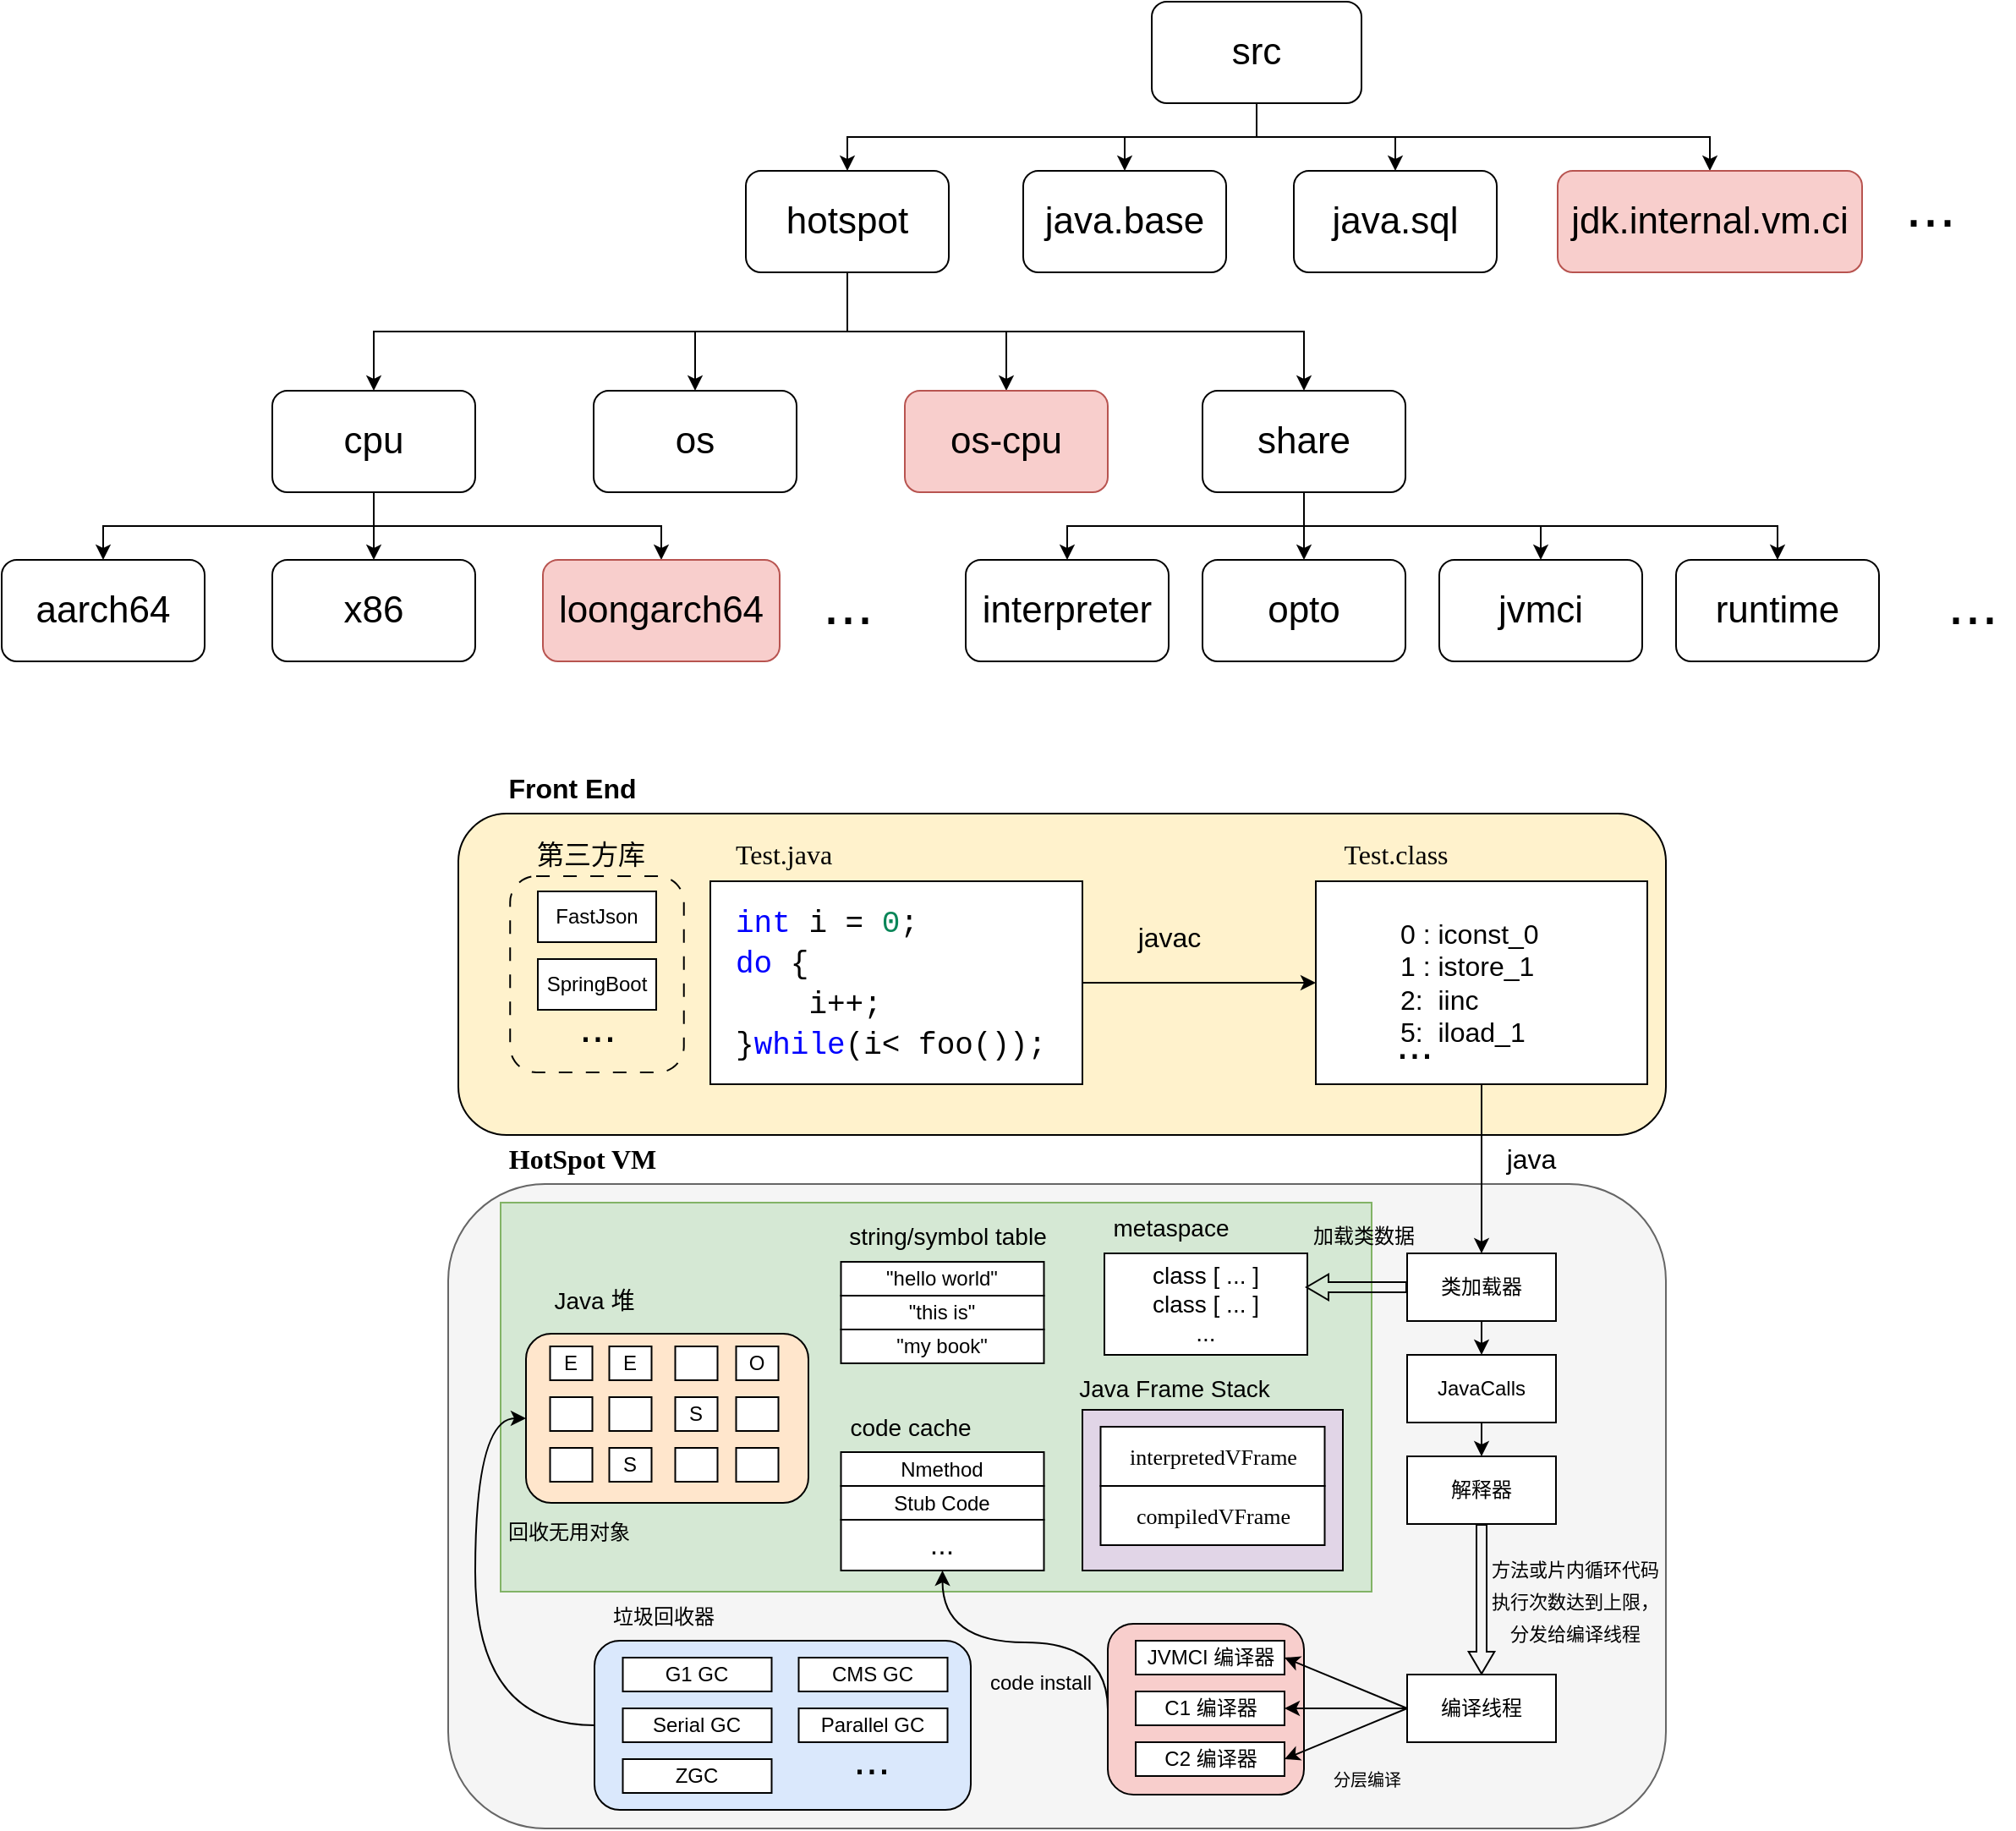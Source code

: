 <mxfile version="26.2.5">
  <diagram name="Page-1" id="syeT5-5dFwp5H6gLEFHU">
    <mxGraphModel dx="2062" dy="661" grid="1" gridSize="10" guides="1" tooltips="1" connect="1" arrows="1" fold="1" page="1" pageScale="1" pageWidth="827" pageHeight="1169" math="0" shadow="0">
      <root>
        <mxCell id="0" />
        <mxCell id="1" parent="0" />
        <mxCell id="dGU2JM1U2xvoP2tc2JVG-95" value="" style="rounded=1;whiteSpace=wrap;html=1;fillColor=#fff2cc;strokeColor=default;" parent="1" vertex="1">
          <mxGeometry x="60" y="580" width="714" height="190" as="geometry" />
        </mxCell>
        <mxCell id="dGU2JM1U2xvoP2tc2JVG-61" value="" style="rounded=1;whiteSpace=wrap;html=1;fillColor=#f5f5f5;fontColor=#333333;strokeColor=#666666;" parent="1" vertex="1">
          <mxGeometry x="54" y="799" width="720" height="381" as="geometry" />
        </mxCell>
        <mxCell id="dGU2JM1U2xvoP2tc2JVG-94" value="" style="rounded=0;whiteSpace=wrap;html=1;fillColor=#d5e8d4;strokeColor=#82b366;" parent="1" vertex="1">
          <mxGeometry x="85" y="810" width="515" height="230" as="geometry" />
        </mxCell>
        <mxCell id="dGU2JM1U2xvoP2tc2JVG-85" style="edgeStyle=orthogonalEdgeStyle;rounded=0;orthogonalLoop=1;jettySize=auto;html=1;exitX=0;exitY=0.5;exitDx=0;exitDy=0;entryX=0.5;entryY=1;entryDx=0;entryDy=0;curved=1;" parent="1" source="dGU2JM1U2xvoP2tc2JVG-84" target="dGU2JM1U2xvoP2tc2JVG-47" edge="1">
          <mxGeometry relative="1" as="geometry">
            <Array as="points">
              <mxPoint x="444" y="1070" />
              <mxPoint x="346" y="1070" />
            </Array>
          </mxGeometry>
        </mxCell>
        <mxCell id="dGU2JM1U2xvoP2tc2JVG-84" value="" style="rounded=1;whiteSpace=wrap;html=1;fillColor=#f8cecc;strokeColor=default;" parent="1" vertex="1">
          <mxGeometry x="444" y="1059" width="116" height="101" as="geometry" />
        </mxCell>
        <mxCell id="dGU2JM1U2xvoP2tc2JVG-80" value="" style="rounded=1;whiteSpace=wrap;html=1;fillColor=#ffe6cc;strokeColor=default;" parent="1" vertex="1">
          <mxGeometry x="100" y="887.5" width="167" height="100" as="geometry" />
        </mxCell>
        <mxCell id="dGU2JM1U2xvoP2tc2JVG-77" value="" style="rounded=1;whiteSpace=wrap;html=1;fillColor=#dae8fc;strokeColor=default;" parent="1" vertex="1">
          <mxGeometry x="140.5" y="1069" width="222.5" height="100" as="geometry" />
        </mxCell>
        <mxCell id="dGU2JM1U2xvoP2tc2JVG-53" value="" style="rounded=0;whiteSpace=wrap;html=1;fillColor=#e1d5e7;strokeColor=default;" parent="1" vertex="1">
          <mxGeometry x="429" y="932.5" width="154" height="95" as="geometry" />
        </mxCell>
        <mxCell id="0ipLXNka5gpPY9lueDXf-29" style="edgeStyle=orthogonalEdgeStyle;rounded=0;orthogonalLoop=1;jettySize=auto;html=1;exitX=0.5;exitY=1;exitDx=0;exitDy=0;fontSize=22;" parent="1" source="0ipLXNka5gpPY9lueDXf-1" target="0ipLXNka5gpPY9lueDXf-3" edge="1">
          <mxGeometry relative="1" as="geometry" />
        </mxCell>
        <mxCell id="0ipLXNka5gpPY9lueDXf-30" style="edgeStyle=orthogonalEdgeStyle;rounded=0;orthogonalLoop=1;jettySize=auto;html=1;exitX=0.5;exitY=1;exitDx=0;exitDy=0;entryX=0.5;entryY=0;entryDx=0;entryDy=0;fontSize=22;" parent="1" source="0ipLXNka5gpPY9lueDXf-1" target="0ipLXNka5gpPY9lueDXf-5" edge="1">
          <mxGeometry relative="1" as="geometry" />
        </mxCell>
        <mxCell id="0ipLXNka5gpPY9lueDXf-31" style="edgeStyle=orthogonalEdgeStyle;rounded=0;orthogonalLoop=1;jettySize=auto;html=1;exitX=0.5;exitY=1;exitDx=0;exitDy=0;fontSize=22;" parent="1" source="0ipLXNka5gpPY9lueDXf-1" target="0ipLXNka5gpPY9lueDXf-4" edge="1">
          <mxGeometry relative="1" as="geometry" />
        </mxCell>
        <mxCell id="0ipLXNka5gpPY9lueDXf-32" style="edgeStyle=orthogonalEdgeStyle;rounded=0;orthogonalLoop=1;jettySize=auto;html=1;exitX=0.5;exitY=1;exitDx=0;exitDy=0;entryX=0.5;entryY=0;entryDx=0;entryDy=0;fontSize=22;" parent="1" source="0ipLXNka5gpPY9lueDXf-1" target="0ipLXNka5gpPY9lueDXf-2" edge="1">
          <mxGeometry relative="1" as="geometry" />
        </mxCell>
        <mxCell id="0ipLXNka5gpPY9lueDXf-1" value="&lt;font&gt;src&lt;/font&gt;" style="rounded=1;whiteSpace=wrap;html=1;fontSize=22;" parent="1" vertex="1">
          <mxGeometry x="470" y="100" width="124" height="60" as="geometry" />
        </mxCell>
        <mxCell id="0ipLXNka5gpPY9lueDXf-18" style="edgeStyle=orthogonalEdgeStyle;rounded=0;orthogonalLoop=1;jettySize=auto;html=1;exitX=0.5;exitY=1;exitDx=0;exitDy=0;fontSize=22;" parent="1" source="0ipLXNka5gpPY9lueDXf-2" target="0ipLXNka5gpPY9lueDXf-6" edge="1">
          <mxGeometry relative="1" as="geometry" />
        </mxCell>
        <mxCell id="0ipLXNka5gpPY9lueDXf-19" style="edgeStyle=orthogonalEdgeStyle;rounded=0;orthogonalLoop=1;jettySize=auto;html=1;exitX=0.5;exitY=1;exitDx=0;exitDy=0;entryX=0.5;entryY=0;entryDx=0;entryDy=0;fontSize=22;" parent="1" source="0ipLXNka5gpPY9lueDXf-2" target="0ipLXNka5gpPY9lueDXf-7" edge="1">
          <mxGeometry relative="1" as="geometry" />
        </mxCell>
        <mxCell id="0ipLXNka5gpPY9lueDXf-20" style="edgeStyle=orthogonalEdgeStyle;rounded=0;orthogonalLoop=1;jettySize=auto;html=1;exitX=0.5;exitY=1;exitDx=0;exitDy=0;fontSize=22;" parent="1" source="0ipLXNka5gpPY9lueDXf-2" target="0ipLXNka5gpPY9lueDXf-8" edge="1">
          <mxGeometry relative="1" as="geometry" />
        </mxCell>
        <mxCell id="0ipLXNka5gpPY9lueDXf-21" style="edgeStyle=orthogonalEdgeStyle;rounded=0;orthogonalLoop=1;jettySize=auto;html=1;exitX=0.5;exitY=1;exitDx=0;exitDy=0;fontSize=22;" parent="1" source="0ipLXNka5gpPY9lueDXf-2" target="0ipLXNka5gpPY9lueDXf-12" edge="1">
          <mxGeometry relative="1" as="geometry" />
        </mxCell>
        <mxCell id="0ipLXNka5gpPY9lueDXf-2" value="&lt;span&gt;hotspot&lt;/span&gt;" style="rounded=1;whiteSpace=wrap;html=1;fontSize=22;" parent="1" vertex="1">
          <mxGeometry x="230" y="200" width="120" height="60" as="geometry" />
        </mxCell>
        <mxCell id="0ipLXNka5gpPY9lueDXf-3" value="&lt;span&gt;java.base&lt;/span&gt;" style="rounded=1;whiteSpace=wrap;html=1;fontSize=22;" parent="1" vertex="1">
          <mxGeometry x="394" y="200" width="120" height="60" as="geometry" />
        </mxCell>
        <mxCell id="0ipLXNka5gpPY9lueDXf-4" value="&lt;span&gt;jdk.internal.vm.ci&lt;/span&gt;" style="rounded=1;whiteSpace=wrap;html=1;fillColor=#f8cecc;strokeColor=#b85450;fontSize=22;" parent="1" vertex="1">
          <mxGeometry x="710" y="200" width="180" height="60" as="geometry" />
        </mxCell>
        <mxCell id="0ipLXNka5gpPY9lueDXf-5" value="&lt;span&gt;java.sql&lt;/span&gt;" style="rounded=1;whiteSpace=wrap;html=1;fontSize=22;" parent="1" vertex="1">
          <mxGeometry x="554" y="200" width="120" height="60" as="geometry" />
        </mxCell>
        <mxCell id="0ipLXNka5gpPY9lueDXf-22" style="edgeStyle=orthogonalEdgeStyle;rounded=0;orthogonalLoop=1;jettySize=auto;html=1;exitX=0.5;exitY=1;exitDx=0;exitDy=0;entryX=0.5;entryY=0;entryDx=0;entryDy=0;fontSize=22;" parent="1" source="0ipLXNka5gpPY9lueDXf-6" target="0ipLXNka5gpPY9lueDXf-9" edge="1">
          <mxGeometry relative="1" as="geometry" />
        </mxCell>
        <mxCell id="0ipLXNka5gpPY9lueDXf-23" style="edgeStyle=orthogonalEdgeStyle;rounded=0;orthogonalLoop=1;jettySize=auto;html=1;exitX=0.5;exitY=1;exitDx=0;exitDy=0;entryX=0.5;entryY=0;entryDx=0;entryDy=0;fontSize=22;" parent="1" source="0ipLXNka5gpPY9lueDXf-6" target="0ipLXNka5gpPY9lueDXf-10" edge="1">
          <mxGeometry relative="1" as="geometry" />
        </mxCell>
        <mxCell id="0ipLXNka5gpPY9lueDXf-24" style="edgeStyle=orthogonalEdgeStyle;rounded=0;orthogonalLoop=1;jettySize=auto;html=1;exitX=0.5;exitY=1;exitDx=0;exitDy=0;fontSize=22;" parent="1" source="0ipLXNka5gpPY9lueDXf-6" target="0ipLXNka5gpPY9lueDXf-11" edge="1">
          <mxGeometry relative="1" as="geometry" />
        </mxCell>
        <mxCell id="0ipLXNka5gpPY9lueDXf-6" value="&lt;span&gt;cpu&lt;/span&gt;" style="rounded=1;whiteSpace=wrap;html=1;fontSize=22;" parent="1" vertex="1">
          <mxGeometry x="-50" y="330" width="120" height="60" as="geometry" />
        </mxCell>
        <mxCell id="0ipLXNka5gpPY9lueDXf-7" value="&lt;span&gt;os&lt;/span&gt;" style="rounded=1;whiteSpace=wrap;html=1;fontSize=22;" parent="1" vertex="1">
          <mxGeometry x="140" y="330" width="120" height="60" as="geometry" />
        </mxCell>
        <mxCell id="0ipLXNka5gpPY9lueDXf-8" value="&lt;span&gt;os-cpu&lt;/span&gt;" style="rounded=1;whiteSpace=wrap;html=1;fillColor=#f8cecc;strokeColor=#b85450;fontSize=22;" parent="1" vertex="1">
          <mxGeometry x="324" y="330" width="120" height="60" as="geometry" />
        </mxCell>
        <mxCell id="0ipLXNka5gpPY9lueDXf-9" value="&lt;span&gt;aarch64&lt;/span&gt;" style="rounded=1;whiteSpace=wrap;html=1;fontSize=22;" parent="1" vertex="1">
          <mxGeometry x="-210" y="430" width="120" height="60" as="geometry" />
        </mxCell>
        <mxCell id="0ipLXNka5gpPY9lueDXf-10" value="&lt;span&gt;x86&lt;/span&gt;" style="rounded=1;whiteSpace=wrap;html=1;fontSize=22;" parent="1" vertex="1">
          <mxGeometry x="-50" y="430" width="120" height="60" as="geometry" />
        </mxCell>
        <mxCell id="0ipLXNka5gpPY9lueDXf-11" value="&lt;span&gt;loongarch64&lt;/span&gt;" style="rounded=1;whiteSpace=wrap;html=1;fillColor=#f8cecc;strokeColor=#b85450;fontSize=22;" parent="1" vertex="1">
          <mxGeometry x="110" y="430" width="140" height="60" as="geometry" />
        </mxCell>
        <mxCell id="0ipLXNka5gpPY9lueDXf-25" style="edgeStyle=orthogonalEdgeStyle;rounded=0;orthogonalLoop=1;jettySize=auto;html=1;exitX=0.5;exitY=1;exitDx=0;exitDy=0;entryX=0.5;entryY=0;entryDx=0;entryDy=0;fontSize=22;" parent="1" source="0ipLXNka5gpPY9lueDXf-12" target="0ipLXNka5gpPY9lueDXf-13" edge="1">
          <mxGeometry relative="1" as="geometry" />
        </mxCell>
        <mxCell id="0ipLXNka5gpPY9lueDXf-26" style="edgeStyle=orthogonalEdgeStyle;rounded=0;orthogonalLoop=1;jettySize=auto;html=1;exitX=0.5;exitY=1;exitDx=0;exitDy=0;entryX=0.5;entryY=0;entryDx=0;entryDy=0;fontSize=22;" parent="1" source="0ipLXNka5gpPY9lueDXf-12" target="0ipLXNka5gpPY9lueDXf-14" edge="1">
          <mxGeometry relative="1" as="geometry" />
        </mxCell>
        <mxCell id="0ipLXNka5gpPY9lueDXf-27" style="edgeStyle=orthogonalEdgeStyle;rounded=0;orthogonalLoop=1;jettySize=auto;html=1;exitX=0.5;exitY=1;exitDx=0;exitDy=0;entryX=0.5;entryY=0;entryDx=0;entryDy=0;fontSize=22;" parent="1" source="0ipLXNka5gpPY9lueDXf-12" target="0ipLXNka5gpPY9lueDXf-15" edge="1">
          <mxGeometry relative="1" as="geometry" />
        </mxCell>
        <mxCell id="0ipLXNka5gpPY9lueDXf-28" style="edgeStyle=orthogonalEdgeStyle;rounded=0;orthogonalLoop=1;jettySize=auto;html=1;exitX=0.5;exitY=1;exitDx=0;exitDy=0;entryX=0.5;entryY=0;entryDx=0;entryDy=0;fontSize=22;" parent="1" source="0ipLXNka5gpPY9lueDXf-12" target="0ipLXNka5gpPY9lueDXf-16" edge="1">
          <mxGeometry relative="1" as="geometry" />
        </mxCell>
        <mxCell id="0ipLXNka5gpPY9lueDXf-12" value="&lt;span&gt;share&lt;/span&gt;" style="rounded=1;whiteSpace=wrap;html=1;fontSize=22;" parent="1" vertex="1">
          <mxGeometry x="500" y="330" width="120" height="60" as="geometry" />
        </mxCell>
        <mxCell id="0ipLXNka5gpPY9lueDXf-13" value="&lt;span&gt;interpreter&lt;/span&gt;" style="rounded=1;whiteSpace=wrap;html=1;fontSize=22;" parent="1" vertex="1">
          <mxGeometry x="360" y="430" width="120" height="60" as="geometry" />
        </mxCell>
        <mxCell id="0ipLXNka5gpPY9lueDXf-14" value="&lt;span&gt;opto&lt;/span&gt;" style="rounded=1;whiteSpace=wrap;html=1;fontSize=22;" parent="1" vertex="1">
          <mxGeometry x="500" y="430" width="120" height="60" as="geometry" />
        </mxCell>
        <mxCell id="0ipLXNka5gpPY9lueDXf-15" value="&lt;span&gt;jvmci&lt;/span&gt;" style="rounded=1;whiteSpace=wrap;html=1;fontSize=22;" parent="1" vertex="1">
          <mxGeometry x="640" y="430" width="120" height="60" as="geometry" />
        </mxCell>
        <mxCell id="0ipLXNka5gpPY9lueDXf-16" value="&lt;span&gt;runtime&lt;/span&gt;" style="rounded=1;whiteSpace=wrap;html=1;fontSize=22;" parent="1" vertex="1">
          <mxGeometry x="780" y="430" width="120" height="60" as="geometry" />
        </mxCell>
        <mxCell id="0ipLXNka5gpPY9lueDXf-33" value="&lt;font&gt;...&lt;/font&gt;" style="text;html=1;align=center;verticalAlign=middle;resizable=0;points=[];autosize=1;strokeColor=none;fillColor=none;fontSize=36;" parent="1" vertex="1">
          <mxGeometry x="265" y="425" width="50" height="60" as="geometry" />
        </mxCell>
        <mxCell id="0ipLXNka5gpPY9lueDXf-34" value="&lt;font&gt;...&lt;/font&gt;" style="text;html=1;align=center;verticalAlign=middle;resizable=0;points=[];autosize=1;strokeColor=none;fillColor=none;fontSize=36;" parent="1" vertex="1">
          <mxGeometry x="930" y="425" width="50" height="60" as="geometry" />
        </mxCell>
        <mxCell id="0ipLXNka5gpPY9lueDXf-35" value="&lt;font&gt;...&lt;/font&gt;" style="text;html=1;align=center;verticalAlign=middle;resizable=0;points=[];autosize=1;strokeColor=none;fillColor=none;fontSize=36;" parent="1" vertex="1">
          <mxGeometry x="905" y="190" width="50" height="60" as="geometry" />
        </mxCell>
        <mxCell id="dGU2JM1U2xvoP2tc2JVG-10" style="edgeStyle=orthogonalEdgeStyle;rounded=0;orthogonalLoop=1;jettySize=auto;html=1;exitX=1;exitY=0.5;exitDx=0;exitDy=0;entryX=0;entryY=0.5;entryDx=0;entryDy=0;" parent="1" source="dGU2JM1U2xvoP2tc2JVG-1" target="dGU2JM1U2xvoP2tc2JVG-7" edge="1">
          <mxGeometry relative="1" as="geometry" />
        </mxCell>
        <mxCell id="dGU2JM1U2xvoP2tc2JVG-1" value="&lt;div style=&quot;background-color: rgb(255, 255, 255); font-family: Consolas, &amp;quot;Courier New&amp;quot;, monospace; font-size: 18px; line-height: 24px; white-space: pre;&quot;&gt;&lt;div&gt;&lt;span style=&quot;color: #0000ff;&quot;&gt;int&lt;/span&gt; i = &lt;span style=&quot;color: #098658;&quot;&gt;0&lt;/span&gt;;&lt;/div&gt;&lt;div&gt;&lt;span style=&quot;color: #0000ff;&quot;&gt;do&lt;/span&gt; {&lt;/div&gt;&lt;div&gt;&amp;nbsp; &amp;nbsp; i++;&lt;/div&gt;&lt;div&gt;}&lt;span style=&quot;color: #0000ff;&quot;&gt;while&lt;/span&gt;(i&amp;lt; foo());&lt;/div&gt;&lt;/div&gt;" style="rounded=0;whiteSpace=wrap;html=1;align=left;spacing=15;" parent="1" vertex="1">
          <mxGeometry x="209" y="620" width="220" height="120" as="geometry" />
        </mxCell>
        <mxCell id="dGU2JM1U2xvoP2tc2JVG-2" value="&lt;font style=&quot;font-size: 16px;&quot;&gt;Test.java&lt;/font&gt;" style="text;html=1;align=center;verticalAlign=middle;resizable=0;points=[];autosize=1;strokeColor=none;fillColor=none;fontFamily=Verdana;fontSize=17;" parent="1" vertex="1">
          <mxGeometry x="201.75" y="590" width="100" height="30" as="geometry" />
        </mxCell>
        <mxCell id="dGU2JM1U2xvoP2tc2JVG-3" value="FastJson" style="whiteSpace=wrap;html=1;" parent="1" vertex="1">
          <mxGeometry x="107" y="626" width="70" height="30" as="geometry" />
        </mxCell>
        <mxCell id="dGU2JM1U2xvoP2tc2JVG-4" value="SpringBoot" style="whiteSpace=wrap;html=1;" parent="1" vertex="1">
          <mxGeometry x="107" y="666" width="70" height="30" as="geometry" />
        </mxCell>
        <mxCell id="dGU2JM1U2xvoP2tc2JVG-5" value="&lt;font&gt;...&lt;/font&gt;" style="text;html=1;align=center;verticalAlign=middle;resizable=0;points=[];autosize=1;strokeColor=none;fillColor=none;fontSize=26;" parent="1" vertex="1">
          <mxGeometry x="117" y="686" width="50" height="40" as="geometry" />
        </mxCell>
        <mxCell id="dGU2JM1U2xvoP2tc2JVG-57" style="edgeStyle=orthogonalEdgeStyle;rounded=0;orthogonalLoop=1;jettySize=auto;html=1;exitX=0.5;exitY=1;exitDx=0;exitDy=0;entryX=0.5;entryY=0;entryDx=0;entryDy=0;" parent="1" source="dGU2JM1U2xvoP2tc2JVG-7" target="dGU2JM1U2xvoP2tc2JVG-12" edge="1">
          <mxGeometry relative="1" as="geometry" />
        </mxCell>
        <mxCell id="dGU2JM1U2xvoP2tc2JVG-7" value="&lt;font style=&quot;font-size: 16px;&quot;&gt;0 : iconst_0&lt;/font&gt;&lt;div&gt;&lt;font style=&quot;font-size: 16px;&quot;&gt;1 : istore_1&lt;/font&gt;&lt;/div&gt;&lt;div&gt;&lt;font style=&quot;font-size: 16px;&quot;&gt;2:&amp;nbsp; iinc&lt;/font&gt;&lt;/div&gt;&lt;div&gt;&lt;font style=&quot;font-size: 16px;&quot;&gt;5:&amp;nbsp; iload_1&lt;/font&gt;&lt;/div&gt;" style="rounded=0;whiteSpace=wrap;html=1;align=left;spacingTop=0;spacing=5;spacingLeft=45;" parent="1" vertex="1">
          <mxGeometry x="567" y="620" width="196" height="120" as="geometry" />
        </mxCell>
        <mxCell id="dGU2JM1U2xvoP2tc2JVG-8" value="&lt;font style=&quot;font-size: 16px;&quot;&gt;Test.class&lt;/font&gt;" style="text;html=1;align=center;verticalAlign=middle;resizable=0;points=[];autosize=1;strokeColor=none;fillColor=none;fontFamily=Verdana;fontSize=17;" parent="1" vertex="1">
          <mxGeometry x="564" y="590" width="100" height="30" as="geometry" />
        </mxCell>
        <mxCell id="dGU2JM1U2xvoP2tc2JVG-9" value="&lt;font&gt;...&lt;/font&gt;" style="text;html=1;align=center;verticalAlign=middle;resizable=0;points=[];autosize=1;strokeColor=none;fillColor=none;fontSize=26;" parent="1" vertex="1">
          <mxGeometry x="600" y="696" width="50" height="40" as="geometry" />
        </mxCell>
        <mxCell id="dGU2JM1U2xvoP2tc2JVG-11" value="javac" style="text;html=1;align=center;verticalAlign=middle;resizable=0;points=[];autosize=1;strokeColor=none;fillColor=none;fontSize=16;" parent="1" vertex="1">
          <mxGeometry x="449.5" y="638" width="60" height="30" as="geometry" />
        </mxCell>
        <mxCell id="dGU2JM1U2xvoP2tc2JVG-59" style="edgeStyle=orthogonalEdgeStyle;rounded=0;orthogonalLoop=1;jettySize=auto;html=1;exitX=0.5;exitY=1;exitDx=0;exitDy=0;entryX=0.5;entryY=0;entryDx=0;entryDy=0;" parent="1" source="dGU2JM1U2xvoP2tc2JVG-12" target="dGU2JM1U2xvoP2tc2JVG-13" edge="1">
          <mxGeometry relative="1" as="geometry" />
        </mxCell>
        <mxCell id="dGU2JM1U2xvoP2tc2JVG-12" value="类加载器" style="rounded=0;whiteSpace=wrap;html=1;" parent="1" vertex="1">
          <mxGeometry x="621" y="840" width="88" height="40" as="geometry" />
        </mxCell>
        <mxCell id="dGU2JM1U2xvoP2tc2JVG-63" style="edgeStyle=orthogonalEdgeStyle;rounded=0;orthogonalLoop=1;jettySize=auto;html=1;exitX=0.5;exitY=1;exitDx=0;exitDy=0;entryX=0.5;entryY=0;entryDx=0;entryDy=0;" parent="1" source="dGU2JM1U2xvoP2tc2JVG-13" target="dGU2JM1U2xvoP2tc2JVG-14" edge="1">
          <mxGeometry relative="1" as="geometry" />
        </mxCell>
        <mxCell id="dGU2JM1U2xvoP2tc2JVG-13" value="JavaCalls" style="rounded=0;whiteSpace=wrap;html=1;" parent="1" vertex="1">
          <mxGeometry x="621" y="900" width="88" height="40" as="geometry" />
        </mxCell>
        <mxCell id="dGU2JM1U2xvoP2tc2JVG-14" value="解释器" style="rounded=0;whiteSpace=wrap;html=1;" parent="1" vertex="1">
          <mxGeometry x="621" y="960" width="88" height="40" as="geometry" />
        </mxCell>
        <mxCell id="dGU2JM1U2xvoP2tc2JVG-70" style="rounded=0;orthogonalLoop=1;jettySize=auto;html=1;exitX=0;exitY=0.5;exitDx=0;exitDy=0;entryX=1;entryY=0.5;entryDx=0;entryDy=0;" parent="1" source="dGU2JM1U2xvoP2tc2JVG-15" target="dGU2JM1U2xvoP2tc2JVG-16" edge="1">
          <mxGeometry relative="1" as="geometry" />
        </mxCell>
        <mxCell id="dGU2JM1U2xvoP2tc2JVG-71" style="edgeStyle=orthogonalEdgeStyle;rounded=0;orthogonalLoop=1;jettySize=auto;html=1;exitX=0;exitY=0.5;exitDx=0;exitDy=0;entryX=1;entryY=0.5;entryDx=0;entryDy=0;" parent="1" source="dGU2JM1U2xvoP2tc2JVG-15" target="dGU2JM1U2xvoP2tc2JVG-17" edge="1">
          <mxGeometry relative="1" as="geometry" />
        </mxCell>
        <mxCell id="dGU2JM1U2xvoP2tc2JVG-72" style="rounded=0;orthogonalLoop=1;jettySize=auto;html=1;exitX=0;exitY=0.5;exitDx=0;exitDy=0;entryX=1;entryY=0.5;entryDx=0;entryDy=0;" parent="1" source="dGU2JM1U2xvoP2tc2JVG-15" target="dGU2JM1U2xvoP2tc2JVG-18" edge="1">
          <mxGeometry relative="1" as="geometry" />
        </mxCell>
        <mxCell id="dGU2JM1U2xvoP2tc2JVG-15" value="编译线程" style="rounded=0;whiteSpace=wrap;html=1;" parent="1" vertex="1">
          <mxGeometry x="621" y="1089" width="88" height="40" as="geometry" />
        </mxCell>
        <mxCell id="dGU2JM1U2xvoP2tc2JVG-16" value="JVMCI 编译器" style="rounded=0;whiteSpace=wrap;html=1;" parent="1" vertex="1">
          <mxGeometry x="460.5" y="1069" width="88" height="20" as="geometry" />
        </mxCell>
        <mxCell id="dGU2JM1U2xvoP2tc2JVG-17" value="C1 编译器" style="rounded=0;whiteSpace=wrap;html=1;" parent="1" vertex="1">
          <mxGeometry x="460.5" y="1099" width="88" height="20" as="geometry" />
        </mxCell>
        <mxCell id="dGU2JM1U2xvoP2tc2JVG-18" value="C2 编译器" style="rounded=0;whiteSpace=wrap;html=1;" parent="1" vertex="1">
          <mxGeometry x="460.5" y="1129" width="88" height="20" as="geometry" />
        </mxCell>
        <mxCell id="dGU2JM1U2xvoP2tc2JVG-19" value="G1 GC" style="rounded=0;whiteSpace=wrap;html=1;" parent="1" vertex="1">
          <mxGeometry x="157.25" y="1079" width="88" height="20" as="geometry" />
        </mxCell>
        <mxCell id="dGU2JM1U2xvoP2tc2JVG-20" value="Serial GC" style="rounded=0;whiteSpace=wrap;html=1;" parent="1" vertex="1">
          <mxGeometry x="157.25" y="1109" width="88" height="20" as="geometry" />
        </mxCell>
        <mxCell id="dGU2JM1U2xvoP2tc2JVG-21" value="ZGC" style="rounded=0;whiteSpace=wrap;html=1;" parent="1" vertex="1">
          <mxGeometry x="157.25" y="1139" width="88" height="20" as="geometry" />
        </mxCell>
        <mxCell id="dGU2JM1U2xvoP2tc2JVG-22" value="CMS GC" style="rounded=0;whiteSpace=wrap;html=1;" parent="1" vertex="1">
          <mxGeometry x="261.25" y="1079" width="88" height="20" as="geometry" />
        </mxCell>
        <mxCell id="dGU2JM1U2xvoP2tc2JVG-23" value="&lt;font&gt;...&lt;/font&gt;" style="text;html=1;align=center;verticalAlign=middle;resizable=0;points=[];autosize=1;strokeColor=none;fillColor=none;fontSize=26;" parent="1" vertex="1">
          <mxGeometry x="279.25" y="1119" width="50" height="40" as="geometry" />
        </mxCell>
        <mxCell id="dGU2JM1U2xvoP2tc2JVG-24" value="Parallel GC" style="rounded=0;whiteSpace=wrap;html=1;" parent="1" vertex="1">
          <mxGeometry x="261.25" y="1109" width="88" height="20" as="geometry" />
        </mxCell>
        <mxCell id="dGU2JM1U2xvoP2tc2JVG-25" value="&lt;font style=&quot;font-size: 14px;&quot;&gt;class [ ... ]&lt;/font&gt;&lt;div&gt;&lt;font style=&quot;font-size: 14px;&quot;&gt;class [ ... ]&lt;/font&gt;&lt;/div&gt;&lt;div&gt;&lt;font style=&quot;font-size: 14px;&quot;&gt;...&lt;/font&gt;&lt;/div&gt;" style="rounded=0;whiteSpace=wrap;html=1;" parent="1" vertex="1">
          <mxGeometry x="442" y="840" width="120" height="60" as="geometry" />
        </mxCell>
        <mxCell id="dGU2JM1U2xvoP2tc2JVG-26" value="E" style="rounded=0;whiteSpace=wrap;html=1;" parent="1" vertex="1">
          <mxGeometry x="114.25" y="895" width="25" height="20" as="geometry" />
        </mxCell>
        <mxCell id="dGU2JM1U2xvoP2tc2JVG-27" value="E" style="rounded=0;whiteSpace=wrap;html=1;" parent="1" vertex="1">
          <mxGeometry x="149.25" y="895" width="25" height="20" as="geometry" />
        </mxCell>
        <mxCell id="dGU2JM1U2xvoP2tc2JVG-28" value="" style="rounded=0;whiteSpace=wrap;html=1;" parent="1" vertex="1">
          <mxGeometry x="188.25" y="895" width="25" height="20" as="geometry" />
        </mxCell>
        <mxCell id="dGU2JM1U2xvoP2tc2JVG-29" value="O" style="rounded=0;whiteSpace=wrap;html=1;" parent="1" vertex="1">
          <mxGeometry x="224.25" y="895" width="25" height="20" as="geometry" />
        </mxCell>
        <mxCell id="dGU2JM1U2xvoP2tc2JVG-30" value="" style="rounded=0;whiteSpace=wrap;html=1;" parent="1" vertex="1">
          <mxGeometry x="114.25" y="925" width="25" height="20" as="geometry" />
        </mxCell>
        <mxCell id="dGU2JM1U2xvoP2tc2JVG-31" value="" style="rounded=0;whiteSpace=wrap;html=1;" parent="1" vertex="1">
          <mxGeometry x="149.25" y="925" width="25" height="20" as="geometry" />
        </mxCell>
        <mxCell id="dGU2JM1U2xvoP2tc2JVG-32" value="S" style="rounded=0;whiteSpace=wrap;html=1;" parent="1" vertex="1">
          <mxGeometry x="188.25" y="925" width="25" height="20" as="geometry" />
        </mxCell>
        <mxCell id="dGU2JM1U2xvoP2tc2JVG-33" value="" style="rounded=0;whiteSpace=wrap;html=1;" parent="1" vertex="1">
          <mxGeometry x="224.25" y="925" width="25" height="20" as="geometry" />
        </mxCell>
        <mxCell id="dGU2JM1U2xvoP2tc2JVG-35" value="" style="rounded=0;whiteSpace=wrap;html=1;" parent="1" vertex="1">
          <mxGeometry x="114.25" y="955" width="25" height="20" as="geometry" />
        </mxCell>
        <mxCell id="dGU2JM1U2xvoP2tc2JVG-36" value="S" style="rounded=0;whiteSpace=wrap;html=1;" parent="1" vertex="1">
          <mxGeometry x="149.25" y="955" width="25" height="20" as="geometry" />
        </mxCell>
        <mxCell id="dGU2JM1U2xvoP2tc2JVG-37" value="" style="rounded=0;whiteSpace=wrap;html=1;" parent="1" vertex="1">
          <mxGeometry x="188.25" y="955" width="25" height="20" as="geometry" />
        </mxCell>
        <mxCell id="dGU2JM1U2xvoP2tc2JVG-38" value="" style="rounded=0;whiteSpace=wrap;html=1;" parent="1" vertex="1">
          <mxGeometry x="224.25" y="955" width="25" height="20" as="geometry" />
        </mxCell>
        <mxCell id="dGU2JM1U2xvoP2tc2JVG-39" value="&quot;hello world&quot;" style="rounded=0;whiteSpace=wrap;html=1;" parent="1" vertex="1">
          <mxGeometry x="286.25" y="845" width="120" height="20" as="geometry" />
        </mxCell>
        <mxCell id="dGU2JM1U2xvoP2tc2JVG-40" value="&quot;this is&quot;" style="rounded=0;whiteSpace=wrap;html=1;" parent="1" vertex="1">
          <mxGeometry x="286.25" y="865" width="120" height="20" as="geometry" />
        </mxCell>
        <mxCell id="dGU2JM1U2xvoP2tc2JVG-41" value="&quot;my book&quot;" style="rounded=0;whiteSpace=wrap;html=1;" parent="1" vertex="1">
          <mxGeometry x="286.25" y="885" width="120" height="20" as="geometry" />
        </mxCell>
        <mxCell id="dGU2JM1U2xvoP2tc2JVG-42" value="&lt;font style=&quot;font-size: 14px;&quot;&gt;string/symbol table&lt;/font&gt;" style="text;html=1;align=center;verticalAlign=middle;resizable=0;points=[];autosize=1;strokeColor=none;fillColor=none;" parent="1" vertex="1">
          <mxGeometry x="279.25" y="815" width="140" height="30" as="geometry" />
        </mxCell>
        <mxCell id="dGU2JM1U2xvoP2tc2JVG-43" value="&lt;font style=&quot;font-size: 14px;&quot;&gt;metaspace&lt;/font&gt;" style="text;html=1;align=center;verticalAlign=middle;resizable=0;points=[];autosize=1;strokeColor=none;fillColor=none;" parent="1" vertex="1">
          <mxGeometry x="436" y="810" width="90" height="30" as="geometry" />
        </mxCell>
        <mxCell id="dGU2JM1U2xvoP2tc2JVG-44" value="&lt;font style=&quot;font-size: 14px;&quot;&gt;Java 堆&lt;/font&gt;" style="text;html=1;align=center;verticalAlign=middle;resizable=0;points=[];autosize=1;strokeColor=none;fillColor=none;" parent="1" vertex="1">
          <mxGeometry x="105" y="852.5" width="70" height="30" as="geometry" />
        </mxCell>
        <mxCell id="dGU2JM1U2xvoP2tc2JVG-45" value="Nmethod" style="rounded=0;whiteSpace=wrap;html=1;" parent="1" vertex="1">
          <mxGeometry x="286.25" y="957.5" width="120" height="20" as="geometry" />
        </mxCell>
        <mxCell id="dGU2JM1U2xvoP2tc2JVG-46" value="Stub Code" style="rounded=0;whiteSpace=wrap;html=1;" parent="1" vertex="1">
          <mxGeometry x="286.25" y="977.5" width="120" height="20" as="geometry" />
        </mxCell>
        <mxCell id="dGU2JM1U2xvoP2tc2JVG-47" value="&lt;font style=&quot;font-size: 17px;&quot;&gt;...&lt;/font&gt;" style="rounded=0;whiteSpace=wrap;html=1;" parent="1" vertex="1">
          <mxGeometry x="286.25" y="997.5" width="120" height="30" as="geometry" />
        </mxCell>
        <mxCell id="dGU2JM1U2xvoP2tc2JVG-49" value="&lt;font style=&quot;font-size: 14px;&quot;&gt;code cache&lt;/font&gt;" style="text;html=1;align=center;verticalAlign=middle;resizable=0;points=[];autosize=1;strokeColor=none;fillColor=none;" parent="1" vertex="1">
          <mxGeometry x="276.75" y="927.5" width="100" height="30" as="geometry" />
        </mxCell>
        <mxCell id="dGU2JM1U2xvoP2tc2JVG-50" value="&lt;div&gt;&lt;span style=&quot;font-family: 微软雅黑;&quot;&gt;&lt;font style=&quot;font-size: 13px;&quot;&gt;interpretedVFrame&lt;/font&gt;&lt;/span&gt;&lt;/div&gt;" style="rounded=0;whiteSpace=wrap;html=1;" parent="1" vertex="1">
          <mxGeometry x="439.75" y="942.5" width="132.5" height="35" as="geometry" />
        </mxCell>
        <mxCell id="dGU2JM1U2xvoP2tc2JVG-52" value="&lt;div&gt;&lt;span style=&quot;font-family: 微软雅黑;&quot;&gt;&lt;font style=&quot;font-size: 13px;&quot;&gt;compiledVFrame&lt;/font&gt;&lt;/span&gt;&lt;/div&gt;" style="rounded=0;whiteSpace=wrap;html=1;" parent="1" vertex="1">
          <mxGeometry x="439.75" y="977.5" width="132.5" height="35" as="geometry" />
        </mxCell>
        <mxCell id="dGU2JM1U2xvoP2tc2JVG-55" value="&lt;font style=&quot;font-size: 14px;&quot;&gt;Java Frame Stack&lt;/font&gt;" style="text;html=1;align=center;verticalAlign=middle;resizable=0;points=[];autosize=1;strokeColor=none;fillColor=none;" parent="1" vertex="1">
          <mxGeometry x="412.5" y="905" width="140" height="30" as="geometry" />
        </mxCell>
        <mxCell id="dGU2JM1U2xvoP2tc2JVG-60" value="java" style="text;html=1;align=center;verticalAlign=middle;resizable=0;points=[];autosize=1;strokeColor=none;fillColor=none;fontSize=16;" parent="1" vertex="1">
          <mxGeometry x="669" y="769" width="50" height="30" as="geometry" />
        </mxCell>
        <mxCell id="dGU2JM1U2xvoP2tc2JVG-62" value="&lt;b&gt;&lt;font style=&quot;font-size: 16px;&quot;&gt;HotSpot VM&lt;/font&gt;&lt;/b&gt;" style="text;html=1;align=center;verticalAlign=middle;resizable=0;points=[];autosize=1;strokeColor=none;fillColor=none;fontFamily=Verdana;fontSize=17;" parent="1" vertex="1">
          <mxGeometry x="67.75" y="770" width="130" height="30" as="geometry" />
        </mxCell>
        <mxCell id="dGU2JM1U2xvoP2tc2JVG-67" value="&lt;font style=&quot;font-size: 11px;&quot;&gt;方法或片内循环代码&lt;/font&gt;&lt;div&gt;&lt;font style=&quot;font-size: 11px;&quot;&gt;&lt;font style=&quot;&quot;&gt;执行次数&lt;/font&gt;&lt;span style=&quot;background-color: transparent; color: light-dark(rgb(0, 0, 0), rgb(255, 255, 255));&quot;&gt;达到上限，&lt;/span&gt;&lt;/font&gt;&lt;/div&gt;&lt;div&gt;&lt;span style=&quot;background-color: transparent; color: light-dark(rgb(0, 0, 0), rgb(255, 255, 255));&quot;&gt;&lt;font style=&quot;font-size: 11px;&quot;&gt;分发给编译线程&lt;/font&gt;&lt;/span&gt;&lt;/div&gt;" style="text;html=1;align=center;verticalAlign=middle;resizable=0;points=[];autosize=1;strokeColor=none;fillColor=none;fontSize=16;" parent="1" vertex="1">
          <mxGeometry x="660" y="1009" width="120" height="70" as="geometry" />
        </mxCell>
        <mxCell id="dGU2JM1U2xvoP2tc2JVG-74" value="&lt;font size=&quot;1&quot;&gt;分层编译&lt;/font&gt;" style="text;html=1;align=center;verticalAlign=middle;resizable=0;points=[];autosize=1;strokeColor=none;fillColor=none;fontSize=16;" parent="1" vertex="1">
          <mxGeometry x="562" y="1134" width="70" height="30" as="geometry" />
        </mxCell>
        <mxCell id="dGU2JM1U2xvoP2tc2JVG-75" value="" style="rounded=1;whiteSpace=wrap;html=1;fillColor=none;dashed=1;dashPattern=8 8;" parent="1" vertex="1">
          <mxGeometry x="90.62" y="617" width="102.75" height="116" as="geometry" />
        </mxCell>
        <mxCell id="dGU2JM1U2xvoP2tc2JVG-76" value="&lt;font style=&quot;font-size: 16px;&quot;&gt;第三方库&lt;/font&gt;" style="text;html=1;align=center;verticalAlign=middle;resizable=0;points=[];autosize=1;strokeColor=none;fillColor=none;fontFamily=Verdana;fontSize=17;" parent="1" vertex="1">
          <mxGeometry x="93.38" y="590" width="90" height="30" as="geometry" />
        </mxCell>
        <mxCell id="dGU2JM1U2xvoP2tc2JVG-78" value="垃圾回收器" style="text;html=1;align=center;verticalAlign=middle;resizable=0;points=[];autosize=1;strokeColor=none;fillColor=none;" parent="1" vertex="1">
          <mxGeometry x="140.5" y="1040" width="80" height="30" as="geometry" />
        </mxCell>
        <mxCell id="dGU2JM1U2xvoP2tc2JVG-81" style="edgeStyle=orthogonalEdgeStyle;rounded=0;orthogonalLoop=1;jettySize=auto;html=1;exitX=0;exitY=0.5;exitDx=0;exitDy=0;entryX=0;entryY=0.5;entryDx=0;entryDy=0;curved=1;" parent="1" source="dGU2JM1U2xvoP2tc2JVG-77" target="dGU2JM1U2xvoP2tc2JVG-80" edge="1">
          <mxGeometry relative="1" as="geometry">
            <Array as="points">
              <mxPoint x="70" y="1119" />
              <mxPoint x="70" y="938" />
            </Array>
          </mxGeometry>
        </mxCell>
        <mxCell id="dGU2JM1U2xvoP2tc2JVG-82" value="回收无用对象" style="text;html=1;align=center;verticalAlign=middle;resizable=0;points=[];autosize=1;strokeColor=none;fillColor=none;" parent="1" vertex="1">
          <mxGeometry x="75" y="990" width="100" height="30" as="geometry" />
        </mxCell>
        <mxCell id="dGU2JM1U2xvoP2tc2JVG-86" value="code install" style="text;html=1;align=center;verticalAlign=middle;resizable=0;points=[];autosize=1;strokeColor=none;fillColor=none;" parent="1" vertex="1">
          <mxGeometry x="364" y="1079" width="80" height="30" as="geometry" />
        </mxCell>
        <mxCell id="dGU2JM1U2xvoP2tc2JVG-89" value="" style="shape=flexArrow;endArrow=classic;html=1;rounded=0;exitX=0;exitY=0.5;exitDx=0;exitDy=0;fontSize=3;strokeWidth=1;width=6;endSize=4;startSize=4;endWidth=8.333;" parent="1" source="dGU2JM1U2xvoP2tc2JVG-12" edge="1">
          <mxGeometry width="50" height="50" relative="1" as="geometry">
            <mxPoint x="763" y="875.5" as="sourcePoint" />
            <mxPoint x="561" y="860" as="targetPoint" />
          </mxGeometry>
        </mxCell>
        <mxCell id="dGU2JM1U2xvoP2tc2JVG-92" value="" style="shape=flexArrow;endArrow=classic;html=1;rounded=0;exitX=0.5;exitY=1;exitDx=0;exitDy=0;fontSize=3;strokeWidth=1;width=6;endSize=4;startSize=4;endWidth=8.333;entryX=0.5;entryY=0;entryDx=0;entryDy=0;" parent="1" source="dGU2JM1U2xvoP2tc2JVG-14" target="dGU2JM1U2xvoP2tc2JVG-15" edge="1">
          <mxGeometry width="50" height="50" relative="1" as="geometry">
            <mxPoint x="800" y="959.58" as="sourcePoint" />
            <mxPoint x="740" y="959.58" as="targetPoint" />
          </mxGeometry>
        </mxCell>
        <mxCell id="dGU2JM1U2xvoP2tc2JVG-93" value="&lt;font&gt;加载类数据&lt;/font&gt;" style="text;html=1;align=center;verticalAlign=middle;resizable=0;points=[];autosize=1;strokeColor=none;fillColor=none;" parent="1" vertex="1">
          <mxGeometry x="555" y="815" width="80" height="30" as="geometry" />
        </mxCell>
        <mxCell id="dGU2JM1U2xvoP2tc2JVG-96" value="&lt;font style=&quot;font-size: 16px;&quot;&gt;&lt;b style=&quot;&quot;&gt;Front End&lt;/b&gt;&lt;/font&gt;" style="text;html=1;align=center;verticalAlign=middle;resizable=0;points=[];autosize=1;strokeColor=none;fillColor=none;" parent="1" vertex="1">
          <mxGeometry x="77" y="550" width="100" height="30" as="geometry" />
        </mxCell>
      </root>
    </mxGraphModel>
  </diagram>
</mxfile>
